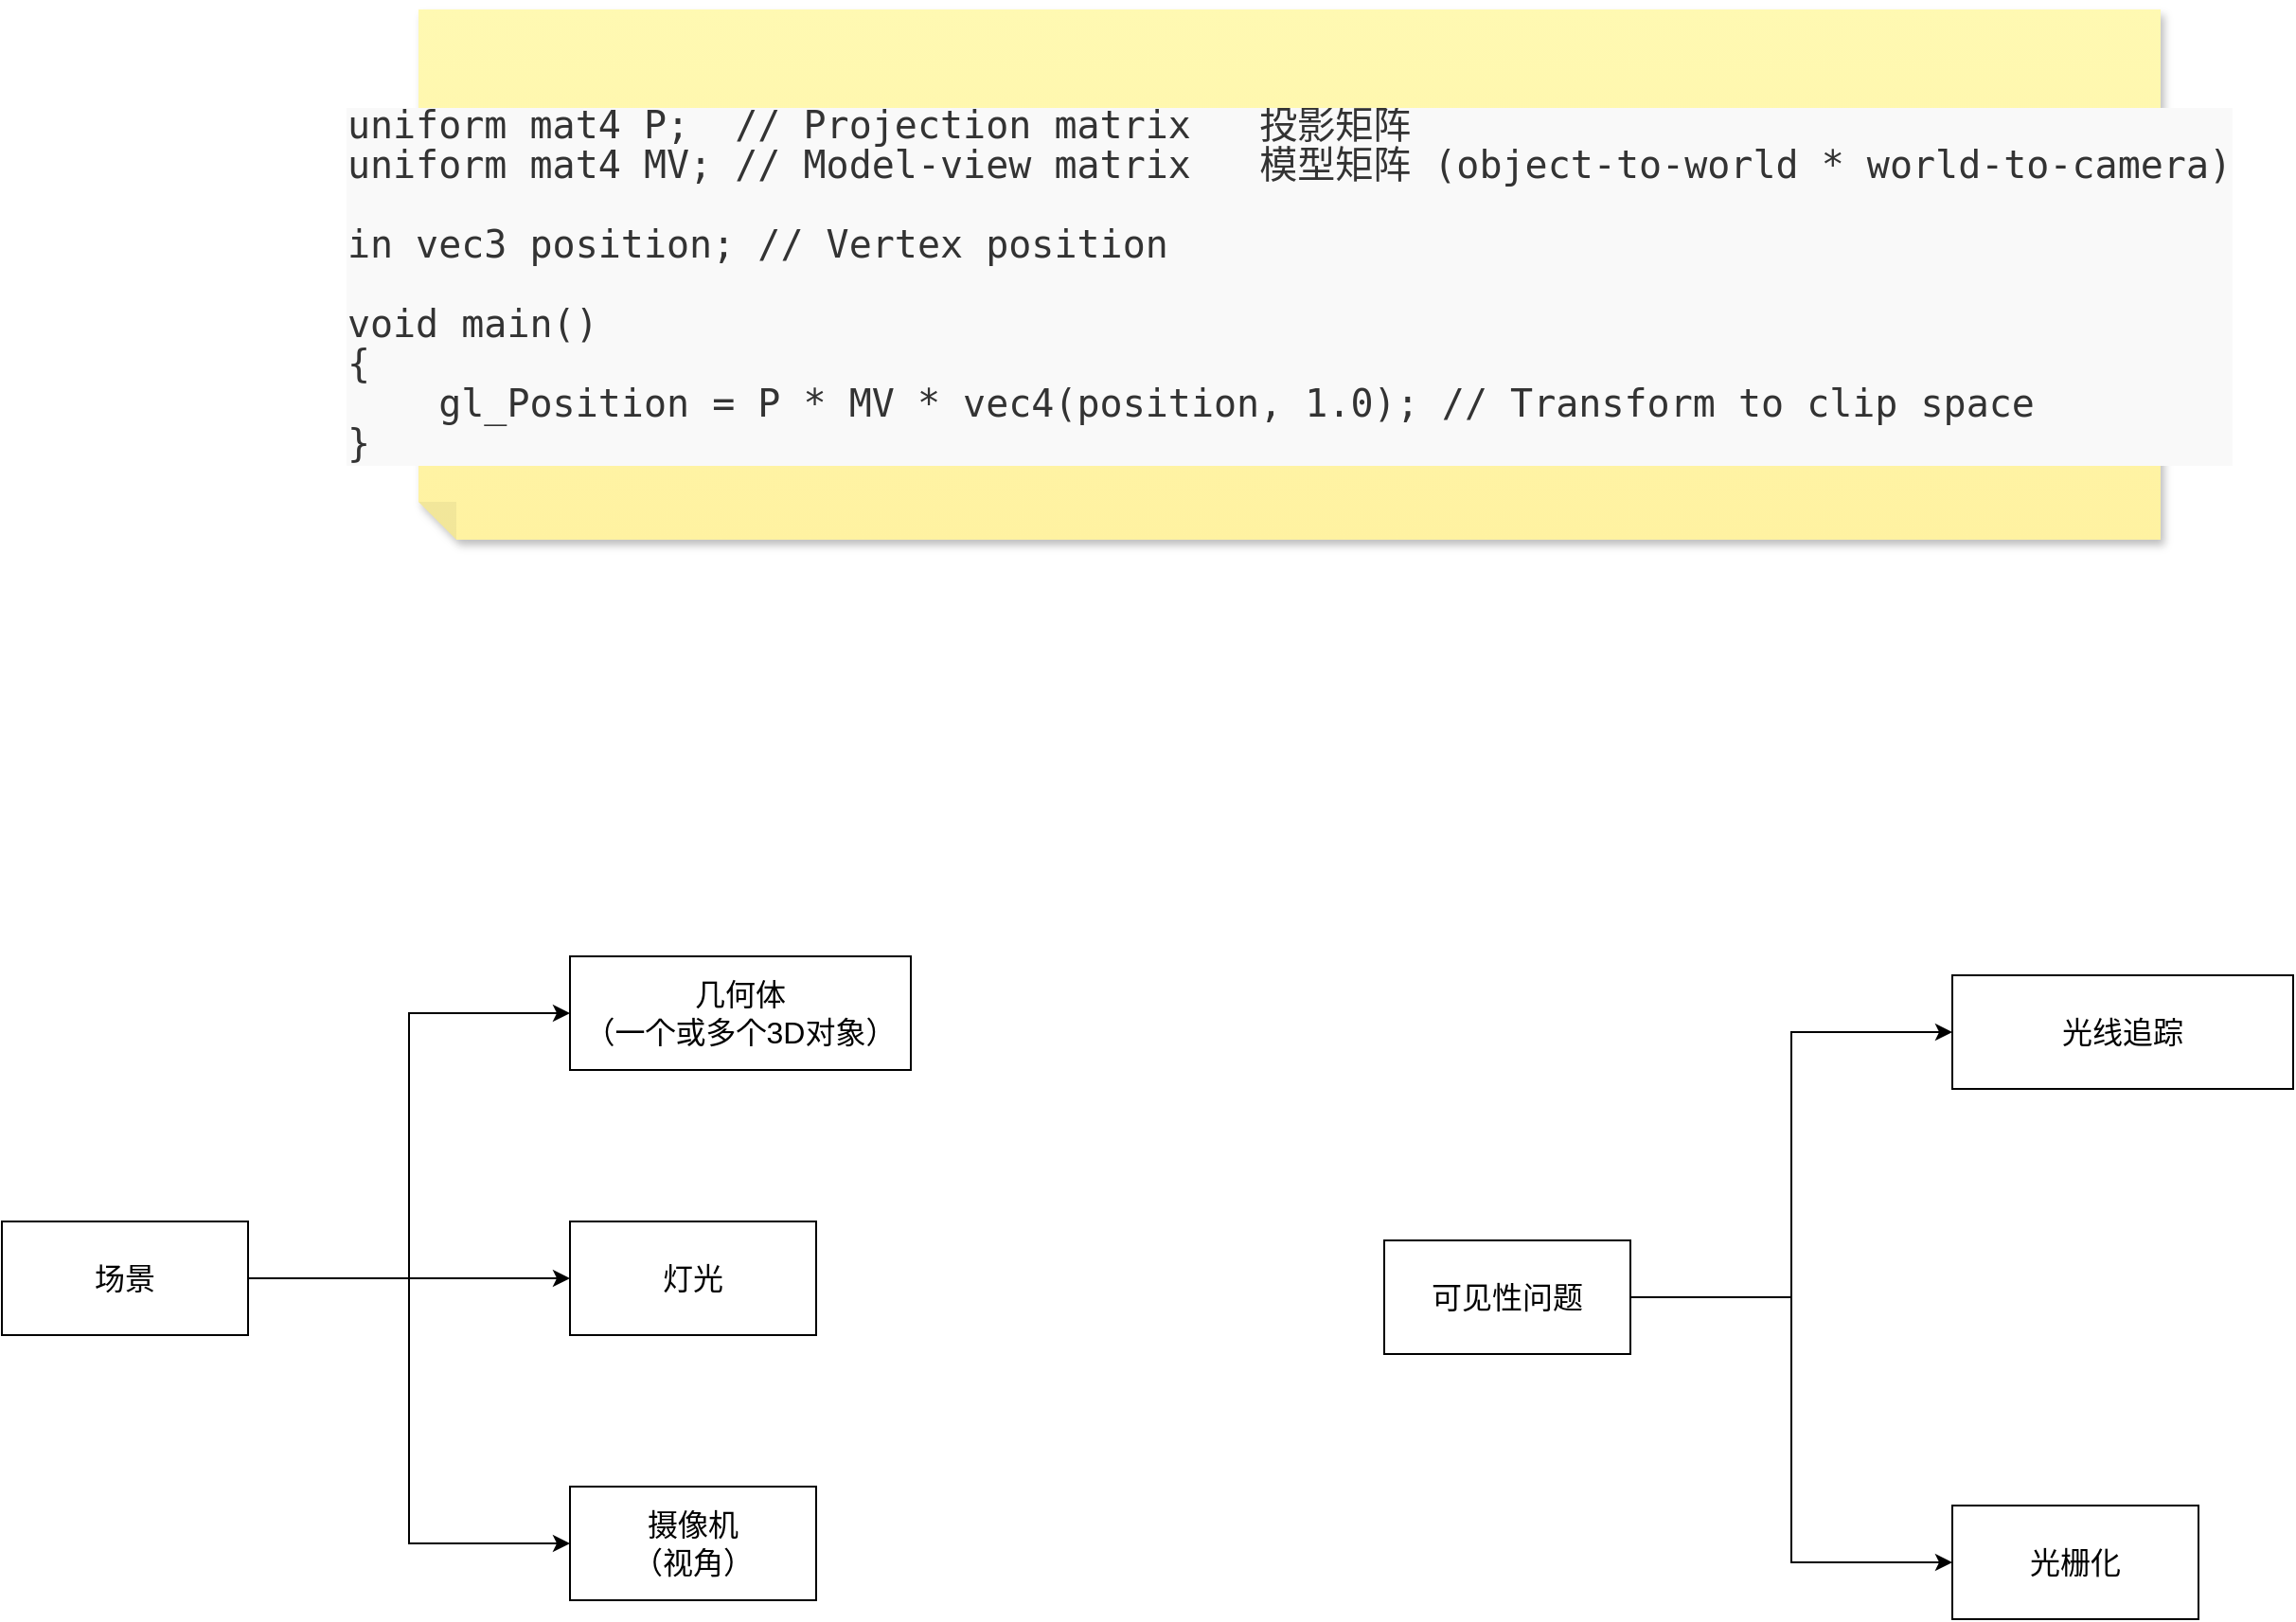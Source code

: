 <mxfile version="24.8.6">
  <diagram name="第 1 页" id="Benm36pr-1HBtlkhYLY8">
    <mxGraphModel dx="1687" dy="2047" grid="1" gridSize="10" guides="1" tooltips="1" connect="1" arrows="1" fold="1" page="1" pageScale="1" pageWidth="827" pageHeight="1169" math="0" shadow="0">
      <root>
        <mxCell id="0" />
        <mxCell id="1" parent="0" />
        <mxCell id="6mML7si3R4gJkLBfVtjk-5" style="edgeStyle=orthogonalEdgeStyle;rounded=0;orthogonalLoop=1;jettySize=auto;html=1;entryX=0;entryY=0.5;entryDx=0;entryDy=0;" edge="1" parent="1" source="6mML7si3R4gJkLBfVtjk-1" target="6mML7si3R4gJkLBfVtjk-2">
          <mxGeometry relative="1" as="geometry" />
        </mxCell>
        <mxCell id="6mML7si3R4gJkLBfVtjk-6" style="edgeStyle=orthogonalEdgeStyle;rounded=0;orthogonalLoop=1;jettySize=auto;html=1;" edge="1" parent="1" source="6mML7si3R4gJkLBfVtjk-1" target="6mML7si3R4gJkLBfVtjk-3">
          <mxGeometry relative="1" as="geometry" />
        </mxCell>
        <mxCell id="6mML7si3R4gJkLBfVtjk-7" style="edgeStyle=orthogonalEdgeStyle;rounded=0;orthogonalLoop=1;jettySize=auto;html=1;entryX=0;entryY=0.5;entryDx=0;entryDy=0;" edge="1" parent="1" source="6mML7si3R4gJkLBfVtjk-1" target="6mML7si3R4gJkLBfVtjk-4">
          <mxGeometry relative="1" as="geometry" />
        </mxCell>
        <mxCell id="6mML7si3R4gJkLBfVtjk-1" value="&lt;font style=&quot;font-size: 16px;&quot;&gt;场景&lt;/font&gt;" style="rounded=0;whiteSpace=wrap;html=1;" vertex="1" parent="1">
          <mxGeometry x="140" y="320" width="130" height="60" as="geometry" />
        </mxCell>
        <mxCell id="6mML7si3R4gJkLBfVtjk-2" value="&lt;font style=&quot;font-size: 16px;&quot;&gt;几何体&lt;br&gt;（一个或多个3D对象）&lt;/font&gt;" style="rounded=0;whiteSpace=wrap;html=1;" vertex="1" parent="1">
          <mxGeometry x="440" y="180" width="180" height="60" as="geometry" />
        </mxCell>
        <mxCell id="6mML7si3R4gJkLBfVtjk-3" value="&lt;font style=&quot;font-size: 16px;&quot;&gt;灯光&lt;/font&gt;" style="rounded=0;whiteSpace=wrap;html=1;" vertex="1" parent="1">
          <mxGeometry x="440" y="320" width="130" height="60" as="geometry" />
        </mxCell>
        <mxCell id="6mML7si3R4gJkLBfVtjk-4" value="&lt;font style=&quot;font-size: 16px;&quot;&gt;摄像机&lt;/font&gt;&lt;div&gt;&lt;font style=&quot;font-size: 16px;&quot;&gt;（视角）&lt;/font&gt;&lt;/div&gt;" style="rounded=0;whiteSpace=wrap;html=1;" vertex="1" parent="1">
          <mxGeometry x="440" y="460" width="130" height="60" as="geometry" />
        </mxCell>
        <mxCell id="6mML7si3R4gJkLBfVtjk-8" style="edgeStyle=orthogonalEdgeStyle;rounded=0;orthogonalLoop=1;jettySize=auto;html=1;entryX=0;entryY=0.5;entryDx=0;entryDy=0;" edge="1" parent="1" source="6mML7si3R4gJkLBfVtjk-11" target="6mML7si3R4gJkLBfVtjk-12">
          <mxGeometry relative="1" as="geometry" />
        </mxCell>
        <mxCell id="6mML7si3R4gJkLBfVtjk-10" style="edgeStyle=orthogonalEdgeStyle;rounded=0;orthogonalLoop=1;jettySize=auto;html=1;entryX=0;entryY=0.5;entryDx=0;entryDy=0;" edge="1" parent="1" source="6mML7si3R4gJkLBfVtjk-11" target="6mML7si3R4gJkLBfVtjk-14">
          <mxGeometry relative="1" as="geometry" />
        </mxCell>
        <mxCell id="6mML7si3R4gJkLBfVtjk-11" value="&lt;font style=&quot;font-size: 16px;&quot;&gt;可见性问题&lt;/font&gt;" style="rounded=0;whiteSpace=wrap;html=1;" vertex="1" parent="1">
          <mxGeometry x="870" y="330" width="130" height="60" as="geometry" />
        </mxCell>
        <mxCell id="6mML7si3R4gJkLBfVtjk-12" value="&lt;span style=&quot;font-size: 16px;&quot;&gt;光线追踪&lt;/span&gt;" style="rounded=0;whiteSpace=wrap;html=1;" vertex="1" parent="1">
          <mxGeometry x="1170" y="190" width="180" height="60" as="geometry" />
        </mxCell>
        <mxCell id="6mML7si3R4gJkLBfVtjk-14" value="&lt;span style=&quot;font-size: 16px;&quot;&gt;光栅化&lt;/span&gt;" style="rounded=0;whiteSpace=wrap;html=1;" vertex="1" parent="1">
          <mxGeometry x="1170" y="470" width="130" height="60" as="geometry" />
        </mxCell>
        <mxCell id="6mML7si3R4gJkLBfVtjk-15" value="&lt;pre style=&quot;background: rgb(249, 249, 249); font-family: &amp;quot;Roboto Mono&amp;quot;, monospace; margin-bottom: var(--line-height); padding: calc(.5 * var(--line-height)) 1.2rem; tab-size: 4; overflow-x: auto; line-height: 1.5em; color: rgb(51, 51, 51); text-align: start;&quot;&gt;&lt;font style=&quot;font-size: 20px;&quot;&gt;uniform mat4 P;  // Projection matrix   投影矩阵&lt;br&gt;uniform mat4 MV; // Model-view matrix   模型矩阵 (object-to-world * world-to-camera)&lt;br&gt; &lt;br&gt;in vec3 position; // Vertex position&lt;br&gt; &lt;br&gt;void main() &lt;br&gt;{ &lt;br&gt;    gl_Position = P * MV * vec4(position, 1.0); // Transform to clip space&lt;br&gt;}&lt;/font&gt;&lt;/pre&gt;" style="shape=note;whiteSpace=wrap;html=1;backgroundOutline=1;fontColor=#000000;darkOpacity=0.05;fillColor=#FFF9B2;strokeColor=none;fillStyle=solid;direction=west;gradientDirection=north;gradientColor=#FFF2A1;shadow=1;size=20;pointerEvents=1;" vertex="1" parent="1">
          <mxGeometry x="360" y="-320" width="920" height="280" as="geometry" />
        </mxCell>
      </root>
    </mxGraphModel>
  </diagram>
</mxfile>
